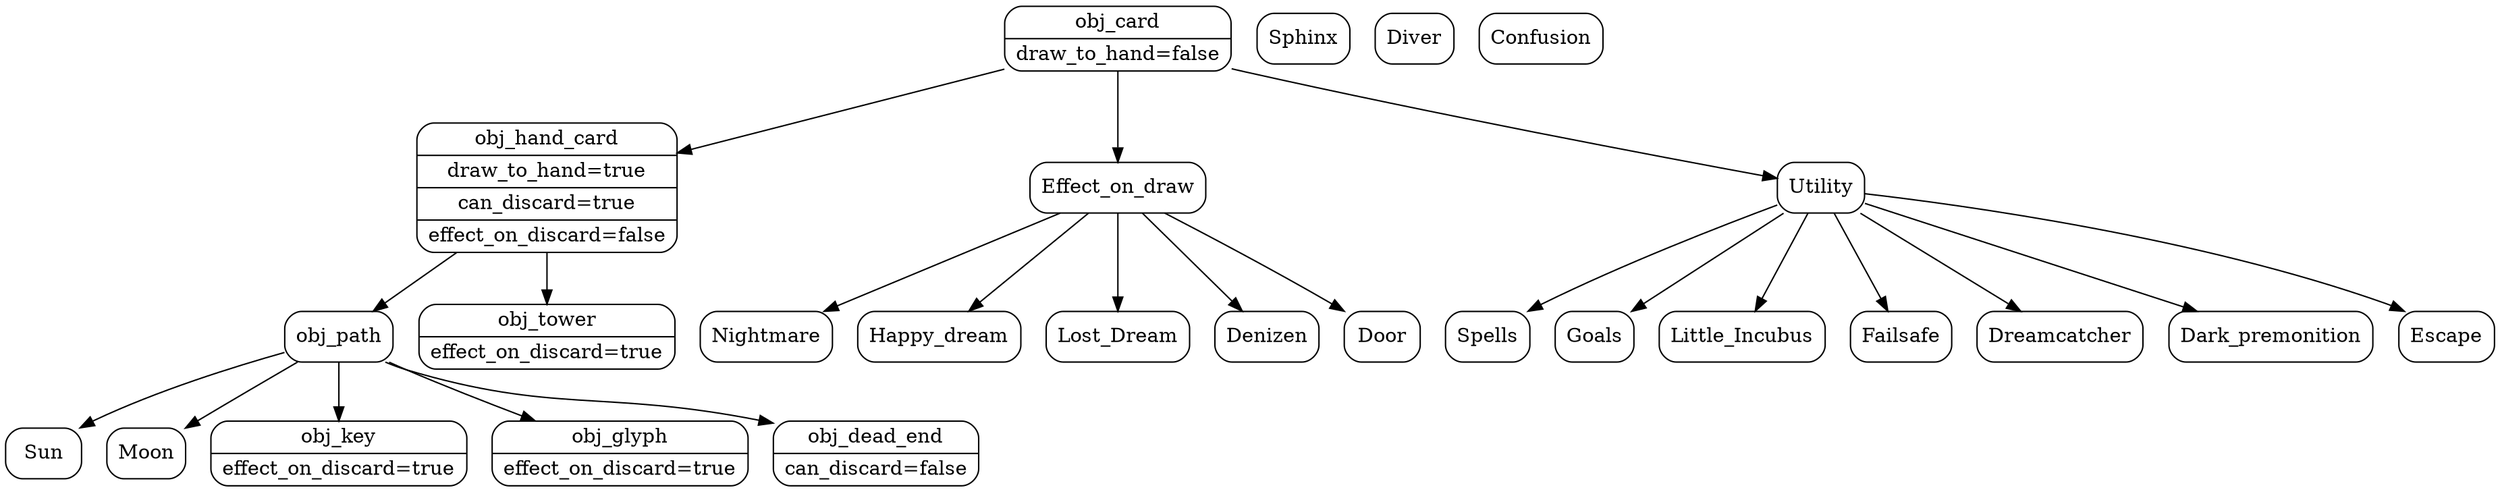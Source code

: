 digraph g{
    node[shape=Mrecord]
    Card[label="{obj_card|draw_to_hand=false}"]
    Card -> {
        Hand_card ;
        Effect_on_draw ;
        Utility ;
    }
    Hand_card[label="{obj_hand_card|draw_to_hand=true|can_discard=true|effect_on_discard=false}"]
    Hand_card -> {
        Path;
        Tower;
    }
    Tower[label="{obj_tower|effect_on_discard=true}"]
    Effect_on_draw -> {
        Nightmare;
        Happy_dream;
        Lost_Dream;
        Denizen;
        Door;
    }
    Path[label="{obj_path}"];
    Path -> {
        Sun;
        Moon;
        Key;
        Glyph;
        Dead_end;
    }
    Key[label="{obj_key|effect_on_discard=true}"]
    Glyph[label="{obj_glyph|effect_on_discard=true}"]
    Dead_end[label="{obj_dead_end|can_discard=false}"];
    Utility -> {
        Spells ;
        Goals ;
        Little_Incubus ;
        Failsafe ;
        Dreamcatcher;
        Dark_premonition;
        Escape;
    }
    
    
    Sphinx;
    Diver;
    Confusion;



}
    

# Core: Sun, moon, key, door, nightmare
# Goal, Spells
# Glyph (door goal)
# Lost Dream, Dreamcatcher, failsafe
# Towers
# Happy Dream, Dark Premonition
# Multicolor sun/moon/key ; dead end
# Denizen (door goal)
# Little incubus
# [Promo] Sphinx, Diver, Confusion.

# Class structure:
# Onirim_Card
# |- Location
# |  |- Sun  
# |  |  |-MultiSun  
# |  |  
# |  |- Moon 
# |  |  |-MultiMoon  
# |  |  
# |  |- Key  
# |  |  |-MultiKey  
# |  |  
# |  |- Glyph
# |  |- Dead End
# |
# |- Door
# |- Dream
# |- |- Nightmare
# |- |- Good dream ##
# |
# |- Tower
# |- Lost dream
